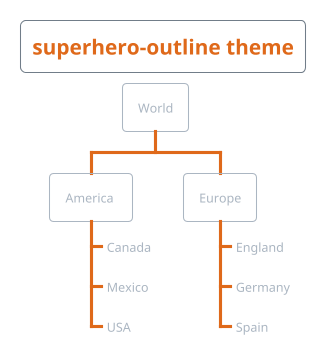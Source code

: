 ' Do not edit
' Theme Gallery
' autogenerated by script
'
@startwbs
!theme superhero-outline
title superhero-outline theme
* World
** America 
***_ Canada 
***_ Mexico
***_ USA
** Europe
***_  England
***_  Germany
***_  Spain
@endwbs
